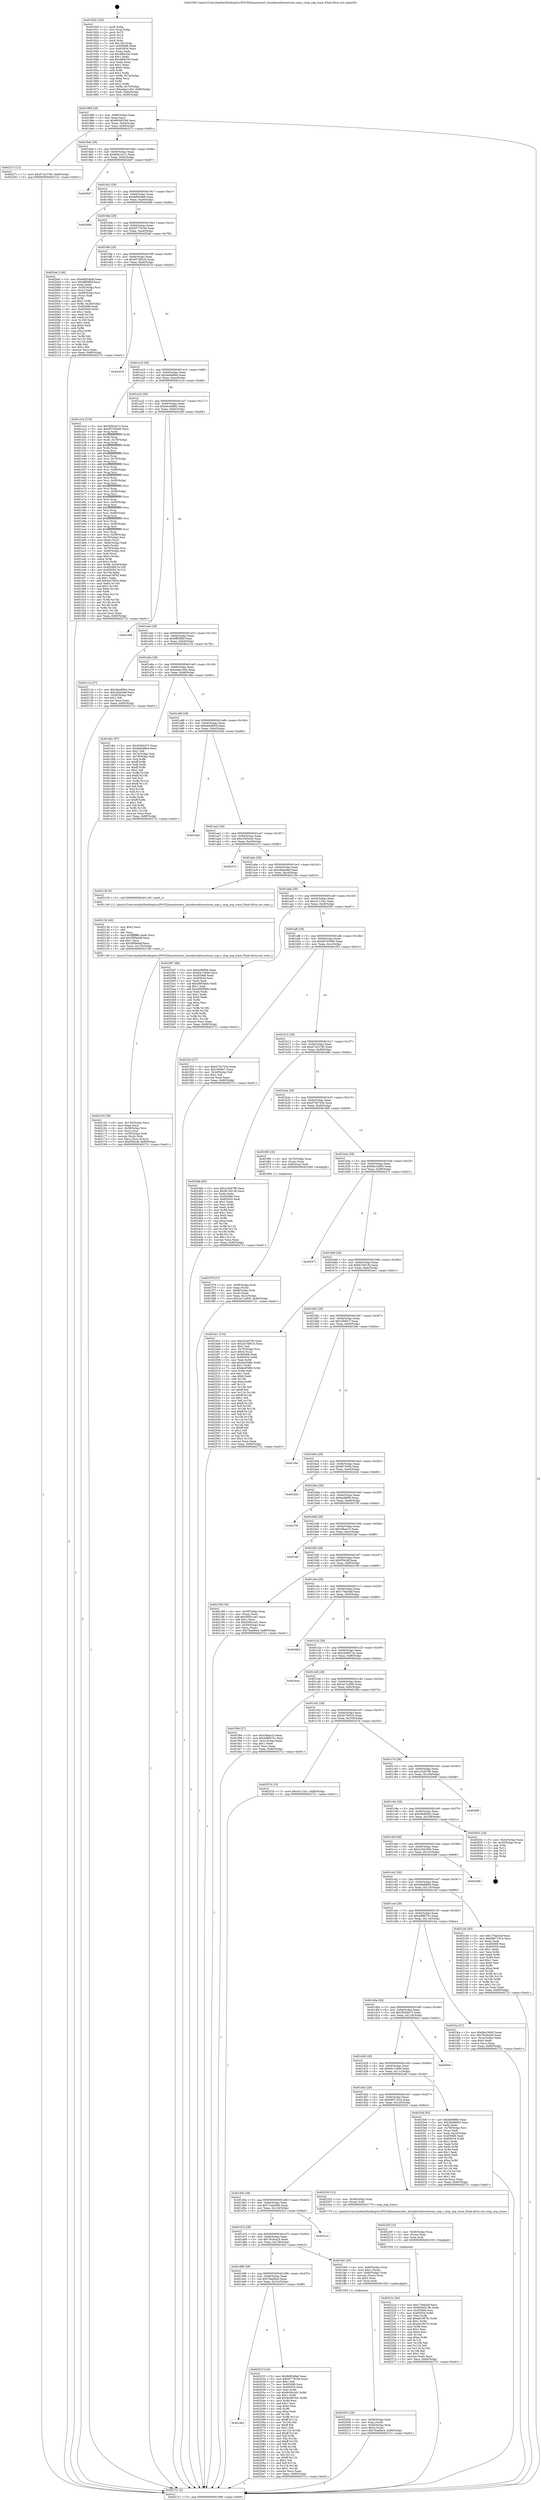 digraph "0x401920" {
  label = "0x401920 (/mnt/c/Users/mathe/Desktop/tcc/POCII/binaries/extr_linuxkerneltracetrace_nop.c_stop_nop_trace_Final-ollvm.out::main(0))"
  labelloc = "t"
  node[shape=record]

  Entry [label="",width=0.3,height=0.3,shape=circle,fillcolor=black,style=filled]
  "0x401989" [label="{
     0x401989 [29]\l
     | [instrs]\l
     &nbsp;&nbsp;0x401989 \<+3\>: mov -0x80(%rbp),%eax\l
     &nbsp;&nbsp;0x40198c \<+2\>: mov %eax,%ecx\l
     &nbsp;&nbsp;0x40198e \<+6\>: sub $0x800d5196,%ecx\l
     &nbsp;&nbsp;0x401994 \<+6\>: mov %eax,-0x94(%rbp)\l
     &nbsp;&nbsp;0x40199a \<+6\>: mov %ecx,-0x98(%rbp)\l
     &nbsp;&nbsp;0x4019a0 \<+6\>: je 000000000040227c \<main+0x95c\>\l
  }"]
  "0x40227c" [label="{
     0x40227c [12]\l
     | [instrs]\l
     &nbsp;&nbsp;0x40227c \<+7\>: movl $0xd72e37d0,-0x80(%rbp)\l
     &nbsp;&nbsp;0x402283 \<+5\>: jmp 0000000000402721 \<main+0xe01\>\l
  }"]
  "0x4019a6" [label="{
     0x4019a6 [28]\l
     | [instrs]\l
     &nbsp;&nbsp;0x4019a6 \<+5\>: jmp 00000000004019ab \<main+0x8b\>\l
     &nbsp;&nbsp;0x4019ab \<+6\>: mov -0x94(%rbp),%eax\l
     &nbsp;&nbsp;0x4019b1 \<+5\>: sub $0x8d41e21c,%eax\l
     &nbsp;&nbsp;0x4019b6 \<+6\>: mov %eax,-0x9c(%rbp)\l
     &nbsp;&nbsp;0x4019bc \<+6\>: je 00000000004026d7 \<main+0xdb7\>\l
  }"]
  Exit [label="",width=0.3,height=0.3,shape=circle,fillcolor=black,style=filled,peripheries=2]
  "0x4026d7" [label="{
     0x4026d7\l
  }", style=dashed]
  "0x4019c2" [label="{
     0x4019c2 [28]\l
     | [instrs]\l
     &nbsp;&nbsp;0x4019c2 \<+5\>: jmp 00000000004019c7 \<main+0xa7\>\l
     &nbsp;&nbsp;0x4019c7 \<+6\>: mov -0x94(%rbp),%eax\l
     &nbsp;&nbsp;0x4019cd \<+5\>: sub $0x8d954fa8,%eax\l
     &nbsp;&nbsp;0x4019d2 \<+6\>: mov %eax,-0xa0(%rbp)\l
     &nbsp;&nbsp;0x4019d8 \<+6\>: je 000000000040268e \<main+0xd6e\>\l
  }"]
  "0x40221e" [label="{
     0x40221e [94]\l
     | [instrs]\l
     &nbsp;&nbsp;0x40221e \<+5\>: mov $0x178ae5af,%ecx\l
     &nbsp;&nbsp;0x402223 \<+5\>: mov $0x800d5196,%edx\l
     &nbsp;&nbsp;0x402228 \<+7\>: mov 0x405068,%esi\l
     &nbsp;&nbsp;0x40222f \<+8\>: mov 0x405054,%r8d\l
     &nbsp;&nbsp;0x402237 \<+3\>: mov %esi,%r9d\l
     &nbsp;&nbsp;0x40223a \<+7\>: add $0xa91067fc,%r9d\l
     &nbsp;&nbsp;0x402241 \<+4\>: sub $0x1,%r9d\l
     &nbsp;&nbsp;0x402245 \<+7\>: sub $0xa91067fc,%r9d\l
     &nbsp;&nbsp;0x40224c \<+4\>: imul %r9d,%esi\l
     &nbsp;&nbsp;0x402250 \<+3\>: and $0x1,%esi\l
     &nbsp;&nbsp;0x402253 \<+3\>: cmp $0x0,%esi\l
     &nbsp;&nbsp;0x402256 \<+4\>: sete %r10b\l
     &nbsp;&nbsp;0x40225a \<+4\>: cmp $0xa,%r8d\l
     &nbsp;&nbsp;0x40225e \<+4\>: setl %r11b\l
     &nbsp;&nbsp;0x402262 \<+3\>: mov %r10b,%bl\l
     &nbsp;&nbsp;0x402265 \<+3\>: and %r11b,%bl\l
     &nbsp;&nbsp;0x402268 \<+3\>: xor %r11b,%r10b\l
     &nbsp;&nbsp;0x40226b \<+3\>: or %r10b,%bl\l
     &nbsp;&nbsp;0x40226e \<+3\>: test $0x1,%bl\l
     &nbsp;&nbsp;0x402271 \<+3\>: cmovne %edx,%ecx\l
     &nbsp;&nbsp;0x402274 \<+3\>: mov %ecx,-0x80(%rbp)\l
     &nbsp;&nbsp;0x402277 \<+5\>: jmp 0000000000402721 \<main+0xe01\>\l
  }"]
  "0x40268e" [label="{
     0x40268e\l
  }", style=dashed]
  "0x4019de" [label="{
     0x4019de [28]\l
     | [instrs]\l
     &nbsp;&nbsp;0x4019de \<+5\>: jmp 00000000004019e3 \<main+0xc3\>\l
     &nbsp;&nbsp;0x4019e3 \<+6\>: mov -0x94(%rbp),%eax\l
     &nbsp;&nbsp;0x4019e9 \<+5\>: sub $0x9277919d,%eax\l
     &nbsp;&nbsp;0x4019ee \<+6\>: mov %eax,-0xa4(%rbp)\l
     &nbsp;&nbsp;0x4019f4 \<+6\>: je 00000000004020af \<main+0x78f\>\l
  }"]
  "0x40220f" [label="{
     0x40220f [15]\l
     | [instrs]\l
     &nbsp;&nbsp;0x40220f \<+4\>: mov -0x58(%rbp),%rax\l
     &nbsp;&nbsp;0x402213 \<+3\>: mov (%rax),%rax\l
     &nbsp;&nbsp;0x402216 \<+3\>: mov %rax,%rdi\l
     &nbsp;&nbsp;0x402219 \<+5\>: call 0000000000401030 \<free@plt\>\l
     | [calls]\l
     &nbsp;&nbsp;0x401030 \{1\} (unknown)\l
  }"]
  "0x4020af" [label="{
     0x4020af [108]\l
     | [instrs]\l
     &nbsp;&nbsp;0x4020af \<+5\>: mov $0x8d954fa8,%eax\l
     &nbsp;&nbsp;0x4020b4 \<+5\>: mov $0x9ff38fbf,%ecx\l
     &nbsp;&nbsp;0x4020b9 \<+2\>: xor %edx,%edx\l
     &nbsp;&nbsp;0x4020bb \<+4\>: mov -0x50(%rbp),%rsi\l
     &nbsp;&nbsp;0x4020bf \<+2\>: mov (%rsi),%edi\l
     &nbsp;&nbsp;0x4020c1 \<+4\>: mov -0x60(%rbp),%rsi\l
     &nbsp;&nbsp;0x4020c5 \<+2\>: cmp (%rsi),%edi\l
     &nbsp;&nbsp;0x4020c7 \<+4\>: setl %r8b\l
     &nbsp;&nbsp;0x4020cb \<+4\>: and $0x1,%r8b\l
     &nbsp;&nbsp;0x4020cf \<+4\>: mov %r8b,-0x26(%rbp)\l
     &nbsp;&nbsp;0x4020d3 \<+7\>: mov 0x405068,%edi\l
     &nbsp;&nbsp;0x4020da \<+8\>: mov 0x405054,%r9d\l
     &nbsp;&nbsp;0x4020e2 \<+3\>: sub $0x1,%edx\l
     &nbsp;&nbsp;0x4020e5 \<+3\>: mov %edi,%r10d\l
     &nbsp;&nbsp;0x4020e8 \<+3\>: add %edx,%r10d\l
     &nbsp;&nbsp;0x4020eb \<+4\>: imul %r10d,%edi\l
     &nbsp;&nbsp;0x4020ef \<+3\>: and $0x1,%edi\l
     &nbsp;&nbsp;0x4020f2 \<+3\>: cmp $0x0,%edi\l
     &nbsp;&nbsp;0x4020f5 \<+4\>: sete %r8b\l
     &nbsp;&nbsp;0x4020f9 \<+4\>: cmp $0xa,%r9d\l
     &nbsp;&nbsp;0x4020fd \<+4\>: setl %r11b\l
     &nbsp;&nbsp;0x402101 \<+3\>: mov %r8b,%bl\l
     &nbsp;&nbsp;0x402104 \<+3\>: and %r11b,%bl\l
     &nbsp;&nbsp;0x402107 \<+3\>: xor %r11b,%r8b\l
     &nbsp;&nbsp;0x40210a \<+3\>: or %r8b,%bl\l
     &nbsp;&nbsp;0x40210d \<+3\>: test $0x1,%bl\l
     &nbsp;&nbsp;0x402110 \<+3\>: cmovne %ecx,%eax\l
     &nbsp;&nbsp;0x402113 \<+3\>: mov %eax,-0x80(%rbp)\l
     &nbsp;&nbsp;0x402116 \<+5\>: jmp 0000000000402721 \<main+0xe01\>\l
  }"]
  "0x4019fa" [label="{
     0x4019fa [28]\l
     | [instrs]\l
     &nbsp;&nbsp;0x4019fa \<+5\>: jmp 00000000004019ff \<main+0xdf\>\l
     &nbsp;&nbsp;0x4019ff \<+6\>: mov -0x94(%rbp),%eax\l
     &nbsp;&nbsp;0x401a05 \<+5\>: sub $0x957d8c2d,%eax\l
     &nbsp;&nbsp;0x401a0a \<+6\>: mov %eax,-0xa8(%rbp)\l
     &nbsp;&nbsp;0x401a10 \<+6\>: je 000000000040247d \<main+0xb5d\>\l
  }"]
  "0x402163" [label="{
     0x402163 [38]\l
     | [instrs]\l
     &nbsp;&nbsp;0x402163 \<+6\>: mov -0x130(%rbp),%ecx\l
     &nbsp;&nbsp;0x402169 \<+3\>: imul %eax,%ecx\l
     &nbsp;&nbsp;0x40216c \<+4\>: mov -0x58(%rbp),%rsi\l
     &nbsp;&nbsp;0x402170 \<+3\>: mov (%rsi),%rsi\l
     &nbsp;&nbsp;0x402173 \<+4\>: mov -0x50(%rbp),%rdi\l
     &nbsp;&nbsp;0x402177 \<+3\>: movslq (%rdi),%rdi\l
     &nbsp;&nbsp;0x40217a \<+3\>: mov %ecx,(%rsi,%rdi,4)\l
     &nbsp;&nbsp;0x40217d \<+7\>: movl $0xf3f42df,-0x80(%rbp)\l
     &nbsp;&nbsp;0x402184 \<+5\>: jmp 0000000000402721 \<main+0xe01\>\l
  }"]
  "0x40247d" [label="{
     0x40247d\l
  }", style=dashed]
  "0x401a16" [label="{
     0x401a16 [28]\l
     | [instrs]\l
     &nbsp;&nbsp;0x401a16 \<+5\>: jmp 0000000000401a1b \<main+0xfb\>\l
     &nbsp;&nbsp;0x401a1b \<+6\>: mov -0x94(%rbp),%eax\l
     &nbsp;&nbsp;0x401a21 \<+5\>: sub $0x9a4e9fa4,%eax\l
     &nbsp;&nbsp;0x401a26 \<+6\>: mov %eax,-0xac(%rbp)\l
     &nbsp;&nbsp;0x401a2c \<+6\>: je 0000000000401e1d \<main+0x4fd\>\l
  }"]
  "0x40213b" [label="{
     0x40213b [40]\l
     | [instrs]\l
     &nbsp;&nbsp;0x40213b \<+5\>: mov $0x2,%ecx\l
     &nbsp;&nbsp;0x402140 \<+1\>: cltd\l
     &nbsp;&nbsp;0x402141 \<+2\>: idiv %ecx\l
     &nbsp;&nbsp;0x402143 \<+6\>: imul $0xfffffffe,%edx,%ecx\l
     &nbsp;&nbsp;0x402149 \<+6\>: add $0x5f89ebdf,%ecx\l
     &nbsp;&nbsp;0x40214f \<+3\>: add $0x1,%ecx\l
     &nbsp;&nbsp;0x402152 \<+6\>: sub $0x5f89ebdf,%ecx\l
     &nbsp;&nbsp;0x402158 \<+6\>: mov %ecx,-0x130(%rbp)\l
     &nbsp;&nbsp;0x40215e \<+5\>: call 0000000000401160 \<next_i\>\l
     | [calls]\l
     &nbsp;&nbsp;0x401160 \{1\} (/mnt/c/Users/mathe/Desktop/tcc/POCII/binaries/extr_linuxkerneltracetrace_nop.c_stop_nop_trace_Final-ollvm.out::next_i)\l
  }"]
  "0x401e1d" [label="{
     0x401e1d [278]\l
     | [instrs]\l
     &nbsp;&nbsp;0x401e1d \<+5\>: mov $0x5f264473,%eax\l
     &nbsp;&nbsp;0x401e22 \<+5\>: mov $0xd07d3560,%ecx\l
     &nbsp;&nbsp;0x401e27 \<+3\>: mov %rsp,%rdx\l
     &nbsp;&nbsp;0x401e2a \<+4\>: add $0xfffffffffffffff0,%rdx\l
     &nbsp;&nbsp;0x401e2e \<+3\>: mov %rdx,%rsp\l
     &nbsp;&nbsp;0x401e31 \<+4\>: mov %rdx,-0x78(%rbp)\l
     &nbsp;&nbsp;0x401e35 \<+3\>: mov %rsp,%rdx\l
     &nbsp;&nbsp;0x401e38 \<+4\>: add $0xfffffffffffffff0,%rdx\l
     &nbsp;&nbsp;0x401e3c \<+3\>: mov %rdx,%rsp\l
     &nbsp;&nbsp;0x401e3f \<+3\>: mov %rsp,%rsi\l
     &nbsp;&nbsp;0x401e42 \<+4\>: add $0xfffffffffffffff0,%rsi\l
     &nbsp;&nbsp;0x401e46 \<+3\>: mov %rsi,%rsp\l
     &nbsp;&nbsp;0x401e49 \<+4\>: mov %rsi,-0x70(%rbp)\l
     &nbsp;&nbsp;0x401e4d \<+3\>: mov %rsp,%rsi\l
     &nbsp;&nbsp;0x401e50 \<+4\>: add $0xfffffffffffffff0,%rsi\l
     &nbsp;&nbsp;0x401e54 \<+3\>: mov %rsi,%rsp\l
     &nbsp;&nbsp;0x401e57 \<+4\>: mov %rsi,-0x68(%rbp)\l
     &nbsp;&nbsp;0x401e5b \<+3\>: mov %rsp,%rsi\l
     &nbsp;&nbsp;0x401e5e \<+4\>: add $0xfffffffffffffff0,%rsi\l
     &nbsp;&nbsp;0x401e62 \<+3\>: mov %rsi,%rsp\l
     &nbsp;&nbsp;0x401e65 \<+4\>: mov %rsi,-0x60(%rbp)\l
     &nbsp;&nbsp;0x401e69 \<+3\>: mov %rsp,%rsi\l
     &nbsp;&nbsp;0x401e6c \<+4\>: add $0xfffffffffffffff0,%rsi\l
     &nbsp;&nbsp;0x401e70 \<+3\>: mov %rsi,%rsp\l
     &nbsp;&nbsp;0x401e73 \<+4\>: mov %rsi,-0x58(%rbp)\l
     &nbsp;&nbsp;0x401e77 \<+3\>: mov %rsp,%rsi\l
     &nbsp;&nbsp;0x401e7a \<+4\>: add $0xfffffffffffffff0,%rsi\l
     &nbsp;&nbsp;0x401e7e \<+3\>: mov %rsi,%rsp\l
     &nbsp;&nbsp;0x401e81 \<+4\>: mov %rsi,-0x50(%rbp)\l
     &nbsp;&nbsp;0x401e85 \<+3\>: mov %rsp,%rsi\l
     &nbsp;&nbsp;0x401e88 \<+4\>: add $0xfffffffffffffff0,%rsi\l
     &nbsp;&nbsp;0x401e8c \<+3\>: mov %rsi,%rsp\l
     &nbsp;&nbsp;0x401e8f \<+4\>: mov %rsi,-0x48(%rbp)\l
     &nbsp;&nbsp;0x401e93 \<+3\>: mov %rsp,%rsi\l
     &nbsp;&nbsp;0x401e96 \<+4\>: add $0xfffffffffffffff0,%rsi\l
     &nbsp;&nbsp;0x401e9a \<+3\>: mov %rsi,%rsp\l
     &nbsp;&nbsp;0x401e9d \<+4\>: mov %rsi,-0x40(%rbp)\l
     &nbsp;&nbsp;0x401ea1 \<+3\>: mov %rsp,%rsi\l
     &nbsp;&nbsp;0x401ea4 \<+4\>: add $0xfffffffffffffff0,%rsi\l
     &nbsp;&nbsp;0x401ea8 \<+3\>: mov %rsi,%rsp\l
     &nbsp;&nbsp;0x401eab \<+4\>: mov %rsi,-0x38(%rbp)\l
     &nbsp;&nbsp;0x401eaf \<+4\>: mov -0x78(%rbp),%rsi\l
     &nbsp;&nbsp;0x401eb3 \<+6\>: movl $0x0,(%rsi)\l
     &nbsp;&nbsp;0x401eb9 \<+6\>: mov -0x84(%rbp),%edi\l
     &nbsp;&nbsp;0x401ebf \<+2\>: mov %edi,(%rdx)\l
     &nbsp;&nbsp;0x401ec1 \<+4\>: mov -0x70(%rbp),%rsi\l
     &nbsp;&nbsp;0x401ec5 \<+7\>: mov -0x90(%rbp),%r8\l
     &nbsp;&nbsp;0x401ecc \<+3\>: mov %r8,(%rsi)\l
     &nbsp;&nbsp;0x401ecf \<+3\>: cmpl $0x2,(%rdx)\l
     &nbsp;&nbsp;0x401ed2 \<+4\>: setne %r9b\l
     &nbsp;&nbsp;0x401ed6 \<+4\>: and $0x1,%r9b\l
     &nbsp;&nbsp;0x401eda \<+4\>: mov %r9b,-0x2d(%rbp)\l
     &nbsp;&nbsp;0x401ede \<+8\>: mov 0x405068,%r10d\l
     &nbsp;&nbsp;0x401ee6 \<+8\>: mov 0x405054,%r11d\l
     &nbsp;&nbsp;0x401eee \<+3\>: mov %r10d,%ebx\l
     &nbsp;&nbsp;0x401ef1 \<+6\>: sub $0xeae76f3d,%ebx\l
     &nbsp;&nbsp;0x401ef7 \<+3\>: sub $0x1,%ebx\l
     &nbsp;&nbsp;0x401efa \<+6\>: add $0xeae76f3d,%ebx\l
     &nbsp;&nbsp;0x401f00 \<+4\>: imul %ebx,%r10d\l
     &nbsp;&nbsp;0x401f04 \<+4\>: and $0x1,%r10d\l
     &nbsp;&nbsp;0x401f08 \<+4\>: cmp $0x0,%r10d\l
     &nbsp;&nbsp;0x401f0c \<+4\>: sete %r9b\l
     &nbsp;&nbsp;0x401f10 \<+4\>: cmp $0xa,%r11d\l
     &nbsp;&nbsp;0x401f14 \<+4\>: setl %r14b\l
     &nbsp;&nbsp;0x401f18 \<+3\>: mov %r9b,%r15b\l
     &nbsp;&nbsp;0x401f1b \<+3\>: and %r14b,%r15b\l
     &nbsp;&nbsp;0x401f1e \<+3\>: xor %r14b,%r9b\l
     &nbsp;&nbsp;0x401f21 \<+3\>: or %r9b,%r15b\l
     &nbsp;&nbsp;0x401f24 \<+4\>: test $0x1,%r15b\l
     &nbsp;&nbsp;0x401f28 \<+3\>: cmovne %ecx,%eax\l
     &nbsp;&nbsp;0x401f2b \<+3\>: mov %eax,-0x80(%rbp)\l
     &nbsp;&nbsp;0x401f2e \<+5\>: jmp 0000000000402721 \<main+0xe01\>\l
  }"]
  "0x401a32" [label="{
     0x401a32 [28]\l
     | [instrs]\l
     &nbsp;&nbsp;0x401a32 \<+5\>: jmp 0000000000401a37 \<main+0x117\>\l
     &nbsp;&nbsp;0x401a37 \<+6\>: mov -0x94(%rbp),%eax\l
     &nbsp;&nbsp;0x401a3d \<+5\>: sub $0x9ec4d682,%eax\l
     &nbsp;&nbsp;0x401a42 \<+6\>: mov %eax,-0xb0(%rbp)\l
     &nbsp;&nbsp;0x401a48 \<+6\>: je 00000000004023d8 \<main+0xab8\>\l
  }"]
  "0x401db2" [label="{
     0x401db2\l
  }", style=dashed]
  "0x4023d8" [label="{
     0x4023d8\l
  }", style=dashed]
  "0x401a4e" [label="{
     0x401a4e [28]\l
     | [instrs]\l
     &nbsp;&nbsp;0x401a4e \<+5\>: jmp 0000000000401a53 \<main+0x133\>\l
     &nbsp;&nbsp;0x401a53 \<+6\>: mov -0x94(%rbp),%eax\l
     &nbsp;&nbsp;0x401a59 \<+5\>: sub $0x9ff38fbf,%eax\l
     &nbsp;&nbsp;0x401a5e \<+6\>: mov %eax,-0xb4(%rbp)\l
     &nbsp;&nbsp;0x401a64 \<+6\>: je 000000000040211b \<main+0x7fb\>\l
  }"]
  "0x40201f" [label="{
     0x40201f [144]\l
     | [instrs]\l
     &nbsp;&nbsp;0x40201f \<+5\>: mov $0x8d954fa8,%eax\l
     &nbsp;&nbsp;0x402024 \<+5\>: mov $0x9277919d,%ecx\l
     &nbsp;&nbsp;0x402029 \<+2\>: mov $0x1,%dl\l
     &nbsp;&nbsp;0x40202b \<+7\>: mov 0x405068,%esi\l
     &nbsp;&nbsp;0x402032 \<+7\>: mov 0x405054,%edi\l
     &nbsp;&nbsp;0x402039 \<+3\>: mov %esi,%r8d\l
     &nbsp;&nbsp;0x40203c \<+7\>: sub $0x9c06c5d1,%r8d\l
     &nbsp;&nbsp;0x402043 \<+4\>: sub $0x1,%r8d\l
     &nbsp;&nbsp;0x402047 \<+7\>: add $0x9c06c5d1,%r8d\l
     &nbsp;&nbsp;0x40204e \<+4\>: imul %r8d,%esi\l
     &nbsp;&nbsp;0x402052 \<+3\>: and $0x1,%esi\l
     &nbsp;&nbsp;0x402055 \<+3\>: cmp $0x0,%esi\l
     &nbsp;&nbsp;0x402058 \<+4\>: sete %r9b\l
     &nbsp;&nbsp;0x40205c \<+3\>: cmp $0xa,%edi\l
     &nbsp;&nbsp;0x40205f \<+4\>: setl %r10b\l
     &nbsp;&nbsp;0x402063 \<+3\>: mov %r9b,%r11b\l
     &nbsp;&nbsp;0x402066 \<+4\>: xor $0xff,%r11b\l
     &nbsp;&nbsp;0x40206a \<+3\>: mov %r10b,%bl\l
     &nbsp;&nbsp;0x40206d \<+3\>: xor $0xff,%bl\l
     &nbsp;&nbsp;0x402070 \<+3\>: xor $0x1,%dl\l
     &nbsp;&nbsp;0x402073 \<+3\>: mov %r11b,%r14b\l
     &nbsp;&nbsp;0x402076 \<+4\>: and $0xff,%r14b\l
     &nbsp;&nbsp;0x40207a \<+3\>: and %dl,%r9b\l
     &nbsp;&nbsp;0x40207d \<+3\>: mov %bl,%r15b\l
     &nbsp;&nbsp;0x402080 \<+4\>: and $0xff,%r15b\l
     &nbsp;&nbsp;0x402084 \<+3\>: and %dl,%r10b\l
     &nbsp;&nbsp;0x402087 \<+3\>: or %r9b,%r14b\l
     &nbsp;&nbsp;0x40208a \<+3\>: or %r10b,%r15b\l
     &nbsp;&nbsp;0x40208d \<+3\>: xor %r15b,%r14b\l
     &nbsp;&nbsp;0x402090 \<+3\>: or %bl,%r11b\l
     &nbsp;&nbsp;0x402093 \<+4\>: xor $0xff,%r11b\l
     &nbsp;&nbsp;0x402097 \<+3\>: or $0x1,%dl\l
     &nbsp;&nbsp;0x40209a \<+3\>: and %dl,%r11b\l
     &nbsp;&nbsp;0x40209d \<+3\>: or %r11b,%r14b\l
     &nbsp;&nbsp;0x4020a0 \<+4\>: test $0x1,%r14b\l
     &nbsp;&nbsp;0x4020a4 \<+3\>: cmovne %ecx,%eax\l
     &nbsp;&nbsp;0x4020a7 \<+3\>: mov %eax,-0x80(%rbp)\l
     &nbsp;&nbsp;0x4020aa \<+5\>: jmp 0000000000402721 \<main+0xe01\>\l
  }"]
  "0x40211b" [label="{
     0x40211b [27]\l
     | [instrs]\l
     &nbsp;&nbsp;0x40211b \<+5\>: mov $0x4bbd8f44,%eax\l
     &nbsp;&nbsp;0x402120 \<+5\>: mov $0xcbbbadef,%ecx\l
     &nbsp;&nbsp;0x402125 \<+3\>: mov -0x26(%rbp),%dl\l
     &nbsp;&nbsp;0x402128 \<+3\>: test $0x1,%dl\l
     &nbsp;&nbsp;0x40212b \<+3\>: cmovne %ecx,%eax\l
     &nbsp;&nbsp;0x40212e \<+3\>: mov %eax,-0x80(%rbp)\l
     &nbsp;&nbsp;0x402131 \<+5\>: jmp 0000000000402721 \<main+0xe01\>\l
  }"]
  "0x401a6a" [label="{
     0x401a6a [28]\l
     | [instrs]\l
     &nbsp;&nbsp;0x401a6a \<+5\>: jmp 0000000000401a6f \<main+0x14f\>\l
     &nbsp;&nbsp;0x401a6f \<+6\>: mov -0x94(%rbp),%eax\l
     &nbsp;&nbsp;0x401a75 \<+5\>: sub $0xadae1d44,%eax\l
     &nbsp;&nbsp;0x401a7a \<+6\>: mov %eax,-0xb8(%rbp)\l
     &nbsp;&nbsp;0x401a80 \<+6\>: je 0000000000401dbc \<main+0x49c\>\l
  }"]
  "0x402002" [label="{
     0x402002 [29]\l
     | [instrs]\l
     &nbsp;&nbsp;0x402002 \<+4\>: mov -0x58(%rbp),%rdi\l
     &nbsp;&nbsp;0x402006 \<+3\>: mov %rax,(%rdi)\l
     &nbsp;&nbsp;0x402009 \<+4\>: mov -0x50(%rbp),%rax\l
     &nbsp;&nbsp;0x40200d \<+6\>: movl $0x0,(%rax)\l
     &nbsp;&nbsp;0x402013 \<+7\>: movl $0x7baefbe4,-0x80(%rbp)\l
     &nbsp;&nbsp;0x40201a \<+5\>: jmp 0000000000402721 \<main+0xe01\>\l
  }"]
  "0x401dbc" [label="{
     0x401dbc [97]\l
     | [instrs]\l
     &nbsp;&nbsp;0x401dbc \<+5\>: mov $0x5f264473,%eax\l
     &nbsp;&nbsp;0x401dc1 \<+5\>: mov $0x9a4e9fa4,%ecx\l
     &nbsp;&nbsp;0x401dc6 \<+2\>: mov $0x1,%dl\l
     &nbsp;&nbsp;0x401dc8 \<+4\>: mov -0x7a(%rbp),%sil\l
     &nbsp;&nbsp;0x401dcc \<+4\>: mov -0x79(%rbp),%dil\l
     &nbsp;&nbsp;0x401dd0 \<+3\>: mov %sil,%r8b\l
     &nbsp;&nbsp;0x401dd3 \<+4\>: xor $0xff,%r8b\l
     &nbsp;&nbsp;0x401dd7 \<+3\>: mov %dil,%r9b\l
     &nbsp;&nbsp;0x401dda \<+4\>: xor $0xff,%r9b\l
     &nbsp;&nbsp;0x401dde \<+3\>: xor $0x1,%dl\l
     &nbsp;&nbsp;0x401de1 \<+3\>: mov %r8b,%r10b\l
     &nbsp;&nbsp;0x401de4 \<+4\>: and $0xff,%r10b\l
     &nbsp;&nbsp;0x401de8 \<+3\>: and %dl,%sil\l
     &nbsp;&nbsp;0x401deb \<+3\>: mov %r9b,%r11b\l
     &nbsp;&nbsp;0x401dee \<+4\>: and $0xff,%r11b\l
     &nbsp;&nbsp;0x401df2 \<+3\>: and %dl,%dil\l
     &nbsp;&nbsp;0x401df5 \<+3\>: or %sil,%r10b\l
     &nbsp;&nbsp;0x401df8 \<+3\>: or %dil,%r11b\l
     &nbsp;&nbsp;0x401dfb \<+3\>: xor %r11b,%r10b\l
     &nbsp;&nbsp;0x401dfe \<+3\>: or %r9b,%r8b\l
     &nbsp;&nbsp;0x401e01 \<+4\>: xor $0xff,%r8b\l
     &nbsp;&nbsp;0x401e05 \<+3\>: or $0x1,%dl\l
     &nbsp;&nbsp;0x401e08 \<+3\>: and %dl,%r8b\l
     &nbsp;&nbsp;0x401e0b \<+3\>: or %r8b,%r10b\l
     &nbsp;&nbsp;0x401e0e \<+4\>: test $0x1,%r10b\l
     &nbsp;&nbsp;0x401e12 \<+3\>: cmovne %ecx,%eax\l
     &nbsp;&nbsp;0x401e15 \<+3\>: mov %eax,-0x80(%rbp)\l
     &nbsp;&nbsp;0x401e18 \<+5\>: jmp 0000000000402721 \<main+0xe01\>\l
  }"]
  "0x401a86" [label="{
     0x401a86 [28]\l
     | [instrs]\l
     &nbsp;&nbsp;0x401a86 \<+5\>: jmp 0000000000401a8b \<main+0x16b\>\l
     &nbsp;&nbsp;0x401a8b \<+6\>: mov -0x94(%rbp),%eax\l
     &nbsp;&nbsp;0x401a91 \<+5\>: sub $0xbb6a862f,%eax\l
     &nbsp;&nbsp;0x401a96 \<+6\>: mov %eax,-0xbc(%rbp)\l
     &nbsp;&nbsp;0x401a9c \<+6\>: je 00000000004023bd \<main+0xa9d\>\l
  }"]
  "0x402721" [label="{
     0x402721 [5]\l
     | [instrs]\l
     &nbsp;&nbsp;0x402721 \<+5\>: jmp 0000000000401989 \<main+0x69\>\l
  }"]
  "0x401920" [label="{
     0x401920 [105]\l
     | [instrs]\l
     &nbsp;&nbsp;0x401920 \<+1\>: push %rbp\l
     &nbsp;&nbsp;0x401921 \<+3\>: mov %rsp,%rbp\l
     &nbsp;&nbsp;0x401924 \<+2\>: push %r15\l
     &nbsp;&nbsp;0x401926 \<+2\>: push %r14\l
     &nbsp;&nbsp;0x401928 \<+2\>: push %r12\l
     &nbsp;&nbsp;0x40192a \<+1\>: push %rbx\l
     &nbsp;&nbsp;0x40192b \<+7\>: sub $0x140,%rsp\l
     &nbsp;&nbsp;0x401932 \<+7\>: mov 0x405068,%eax\l
     &nbsp;&nbsp;0x401939 \<+7\>: mov 0x405054,%ecx\l
     &nbsp;&nbsp;0x401940 \<+2\>: mov %eax,%edx\l
     &nbsp;&nbsp;0x401942 \<+6\>: sub $0x4fb633d,%edx\l
     &nbsp;&nbsp;0x401948 \<+3\>: sub $0x1,%edx\l
     &nbsp;&nbsp;0x40194b \<+6\>: add $0x4fb633d,%edx\l
     &nbsp;&nbsp;0x401951 \<+3\>: imul %edx,%eax\l
     &nbsp;&nbsp;0x401954 \<+3\>: and $0x1,%eax\l
     &nbsp;&nbsp;0x401957 \<+3\>: cmp $0x0,%eax\l
     &nbsp;&nbsp;0x40195a \<+4\>: sete %r8b\l
     &nbsp;&nbsp;0x40195e \<+4\>: and $0x1,%r8b\l
     &nbsp;&nbsp;0x401962 \<+4\>: mov %r8b,-0x7a(%rbp)\l
     &nbsp;&nbsp;0x401966 \<+3\>: cmp $0xa,%ecx\l
     &nbsp;&nbsp;0x401969 \<+4\>: setl %r8b\l
     &nbsp;&nbsp;0x40196d \<+4\>: and $0x1,%r8b\l
     &nbsp;&nbsp;0x401971 \<+4\>: mov %r8b,-0x79(%rbp)\l
     &nbsp;&nbsp;0x401975 \<+7\>: movl $0xadae1d44,-0x80(%rbp)\l
     &nbsp;&nbsp;0x40197c \<+6\>: mov %edi,-0x84(%rbp)\l
     &nbsp;&nbsp;0x401982 \<+7\>: mov %rsi,-0x90(%rbp)\l
  }"]
  "0x401d96" [label="{
     0x401d96 [28]\l
     | [instrs]\l
     &nbsp;&nbsp;0x401d96 \<+5\>: jmp 0000000000401d9b \<main+0x47b\>\l
     &nbsp;&nbsp;0x401d9b \<+6\>: mov -0x94(%rbp),%eax\l
     &nbsp;&nbsp;0x401da1 \<+5\>: sub $0x7baefbe4,%eax\l
     &nbsp;&nbsp;0x401da6 \<+6\>: mov %eax,-0x12c(%rbp)\l
     &nbsp;&nbsp;0x401dac \<+6\>: je 000000000040201f \<main+0x6ff\>\l
  }"]
  "0x401fe5" [label="{
     0x401fe5 [29]\l
     | [instrs]\l
     &nbsp;&nbsp;0x401fe5 \<+4\>: mov -0x60(%rbp),%rax\l
     &nbsp;&nbsp;0x401fe9 \<+6\>: movl $0x1,(%rax)\l
     &nbsp;&nbsp;0x401fef \<+4\>: mov -0x60(%rbp),%rax\l
     &nbsp;&nbsp;0x401ff3 \<+3\>: movslq (%rax),%rax\l
     &nbsp;&nbsp;0x401ff6 \<+4\>: shl $0x2,%rax\l
     &nbsp;&nbsp;0x401ffa \<+3\>: mov %rax,%rdi\l
     &nbsp;&nbsp;0x401ffd \<+5\>: call 0000000000401050 \<malloc@plt\>\l
     | [calls]\l
     &nbsp;&nbsp;0x401050 \{1\} (unknown)\l
  }"]
  "0x4023bd" [label="{
     0x4023bd\l
  }", style=dashed]
  "0x401aa2" [label="{
     0x401aa2 [28]\l
     | [instrs]\l
     &nbsp;&nbsp;0x401aa2 \<+5\>: jmp 0000000000401aa7 \<main+0x187\>\l
     &nbsp;&nbsp;0x401aa7 \<+6\>: mov -0x94(%rbp),%eax\l
     &nbsp;&nbsp;0x401aad \<+5\>: sub $0xc55f2ec6,%eax\l
     &nbsp;&nbsp;0x401ab2 \<+6\>: mov %eax,-0xc0(%rbp)\l
     &nbsp;&nbsp;0x401ab8 \<+6\>: je 0000000000402315 \<main+0x9f5\>\l
  }"]
  "0x401d7a" [label="{
     0x401d7a [28]\l
     | [instrs]\l
     &nbsp;&nbsp;0x401d7a \<+5\>: jmp 0000000000401d7f \<main+0x45f\>\l
     &nbsp;&nbsp;0x401d7f \<+6\>: mov -0x94(%rbp),%eax\l
     &nbsp;&nbsp;0x401d85 \<+5\>: sub $0x76c9ca2b,%eax\l
     &nbsp;&nbsp;0x401d8a \<+6\>: mov %eax,-0x128(%rbp)\l
     &nbsp;&nbsp;0x401d90 \<+6\>: je 0000000000401fe5 \<main+0x6c5\>\l
  }"]
  "0x402315" [label="{
     0x402315\l
  }", style=dashed]
  "0x401abe" [label="{
     0x401abe [28]\l
     | [instrs]\l
     &nbsp;&nbsp;0x401abe \<+5\>: jmp 0000000000401ac3 \<main+0x1a3\>\l
     &nbsp;&nbsp;0x401ac3 \<+6\>: mov -0x94(%rbp),%eax\l
     &nbsp;&nbsp;0x401ac9 \<+5\>: sub $0xcbbbadef,%eax\l
     &nbsp;&nbsp;0x401ace \<+6\>: mov %eax,-0xc4(%rbp)\l
     &nbsp;&nbsp;0x401ad4 \<+6\>: je 0000000000402136 \<main+0x816\>\l
  }"]
  "0x4022c2" [label="{
     0x4022c2\l
  }", style=dashed]
  "0x402136" [label="{
     0x402136 [5]\l
     | [instrs]\l
     &nbsp;&nbsp;0x402136 \<+5\>: call 0000000000401160 \<next_i\>\l
     | [calls]\l
     &nbsp;&nbsp;0x401160 \{1\} (/mnt/c/Users/mathe/Desktop/tcc/POCII/binaries/extr_linuxkerneltracetrace_nop.c_stop_nop_trace_Final-ollvm.out::next_i)\l
  }"]
  "0x401ada" [label="{
     0x401ada [28]\l
     | [instrs]\l
     &nbsp;&nbsp;0x401ada \<+5\>: jmp 0000000000401adf \<main+0x1bf\>\l
     &nbsp;&nbsp;0x401adf \<+6\>: mov -0x94(%rbp),%eax\l
     &nbsp;&nbsp;0x401ae5 \<+5\>: sub $0xcf111fa1,%eax\l
     &nbsp;&nbsp;0x401aea \<+6\>: mov %eax,-0xc8(%rbp)\l
     &nbsp;&nbsp;0x401af0 \<+6\>: je 0000000000402587 \<main+0xc67\>\l
  }"]
  "0x401d5e" [label="{
     0x401d5e [28]\l
     | [instrs]\l
     &nbsp;&nbsp;0x401d5e \<+5\>: jmp 0000000000401d63 \<main+0x443\>\l
     &nbsp;&nbsp;0x401d63 \<+6\>: mov -0x94(%rbp),%eax\l
     &nbsp;&nbsp;0x401d69 \<+5\>: sub $0x71eba58b,%eax\l
     &nbsp;&nbsp;0x401d6e \<+6\>: mov %eax,-0x124(%rbp)\l
     &nbsp;&nbsp;0x401d74 \<+6\>: je 00000000004022c2 \<main+0x9a2\>\l
  }"]
  "0x402587" [label="{
     0x402587 [88]\l
     | [instrs]\l
     &nbsp;&nbsp;0x402587 \<+5\>: mov $0xbe9df0b,%eax\l
     &nbsp;&nbsp;0x40258c \<+5\>: mov $0x64c7c6dd,%ecx\l
     &nbsp;&nbsp;0x402591 \<+7\>: mov 0x405068,%edx\l
     &nbsp;&nbsp;0x402598 \<+7\>: mov 0x405054,%esi\l
     &nbsp;&nbsp;0x40259f \<+2\>: mov %edx,%edi\l
     &nbsp;&nbsp;0x4025a1 \<+6\>: sub $0xe8856b6c,%edi\l
     &nbsp;&nbsp;0x4025a7 \<+3\>: sub $0x1,%edi\l
     &nbsp;&nbsp;0x4025aa \<+6\>: add $0xe8856b6c,%edi\l
     &nbsp;&nbsp;0x4025b0 \<+3\>: imul %edi,%edx\l
     &nbsp;&nbsp;0x4025b3 \<+3\>: and $0x1,%edx\l
     &nbsp;&nbsp;0x4025b6 \<+3\>: cmp $0x0,%edx\l
     &nbsp;&nbsp;0x4025b9 \<+4\>: sete %r8b\l
     &nbsp;&nbsp;0x4025bd \<+3\>: cmp $0xa,%esi\l
     &nbsp;&nbsp;0x4025c0 \<+4\>: setl %r9b\l
     &nbsp;&nbsp;0x4025c4 \<+3\>: mov %r8b,%r10b\l
     &nbsp;&nbsp;0x4025c7 \<+3\>: and %r9b,%r10b\l
     &nbsp;&nbsp;0x4025ca \<+3\>: xor %r9b,%r8b\l
     &nbsp;&nbsp;0x4025cd \<+3\>: or %r8b,%r10b\l
     &nbsp;&nbsp;0x4025d0 \<+4\>: test $0x1,%r10b\l
     &nbsp;&nbsp;0x4025d4 \<+3\>: cmovne %ecx,%eax\l
     &nbsp;&nbsp;0x4025d7 \<+3\>: mov %eax,-0x80(%rbp)\l
     &nbsp;&nbsp;0x4025da \<+5\>: jmp 0000000000402721 \<main+0xe01\>\l
  }"]
  "0x401af6" [label="{
     0x401af6 [28]\l
     | [instrs]\l
     &nbsp;&nbsp;0x401af6 \<+5\>: jmp 0000000000401afb \<main+0x1db\>\l
     &nbsp;&nbsp;0x401afb \<+6\>: mov -0x94(%rbp),%eax\l
     &nbsp;&nbsp;0x401b01 \<+5\>: sub $0xd07d3560,%eax\l
     &nbsp;&nbsp;0x401b06 \<+6\>: mov %eax,-0xcc(%rbp)\l
     &nbsp;&nbsp;0x401b0c \<+6\>: je 0000000000401f33 \<main+0x613\>\l
  }"]
  "0x402203" [label="{
     0x402203 [12]\l
     | [instrs]\l
     &nbsp;&nbsp;0x402203 \<+4\>: mov -0x58(%rbp),%rax\l
     &nbsp;&nbsp;0x402207 \<+3\>: mov (%rax),%rdi\l
     &nbsp;&nbsp;0x40220a \<+5\>: call 0000000000401770 \<stop_nop_trace\>\l
     | [calls]\l
     &nbsp;&nbsp;0x401770 \{1\} (/mnt/c/Users/mathe/Desktop/tcc/POCII/binaries/extr_linuxkerneltracetrace_nop.c_stop_nop_trace_Final-ollvm.out::stop_nop_trace)\l
  }"]
  "0x401f33" [label="{
     0x401f33 [27]\l
     | [instrs]\l
     &nbsp;&nbsp;0x401f33 \<+5\>: mov $0xd73b753e,%eax\l
     &nbsp;&nbsp;0x401f38 \<+5\>: mov $0x1f049c7,%ecx\l
     &nbsp;&nbsp;0x401f3d \<+3\>: mov -0x2d(%rbp),%dl\l
     &nbsp;&nbsp;0x401f40 \<+3\>: test $0x1,%dl\l
     &nbsp;&nbsp;0x401f43 \<+3\>: cmovne %ecx,%eax\l
     &nbsp;&nbsp;0x401f46 \<+3\>: mov %eax,-0x80(%rbp)\l
     &nbsp;&nbsp;0x401f49 \<+5\>: jmp 0000000000402721 \<main+0xe01\>\l
  }"]
  "0x401b12" [label="{
     0x401b12 [28]\l
     | [instrs]\l
     &nbsp;&nbsp;0x401b12 \<+5\>: jmp 0000000000401b17 \<main+0x1f7\>\l
     &nbsp;&nbsp;0x401b17 \<+6\>: mov -0x94(%rbp),%eax\l
     &nbsp;&nbsp;0x401b1d \<+5\>: sub $0xd72e37d0,%eax\l
     &nbsp;&nbsp;0x401b22 \<+6\>: mov %eax,-0xd0(%rbp)\l
     &nbsp;&nbsp;0x401b28 \<+6\>: je 000000000040248e \<main+0xb6e\>\l
  }"]
  "0x401d42" [label="{
     0x401d42 [28]\l
     | [instrs]\l
     &nbsp;&nbsp;0x401d42 \<+5\>: jmp 0000000000401d47 \<main+0x427\>\l
     &nbsp;&nbsp;0x401d47 \<+6\>: mov -0x94(%rbp),%eax\l
     &nbsp;&nbsp;0x401d4d \<+5\>: sub $0x6897181d,%eax\l
     &nbsp;&nbsp;0x401d52 \<+6\>: mov %eax,-0x120(%rbp)\l
     &nbsp;&nbsp;0x401d58 \<+6\>: je 0000000000402203 \<main+0x8e3\>\l
  }"]
  "0x40248e" [label="{
     0x40248e [83]\l
     | [instrs]\l
     &nbsp;&nbsp;0x40248e \<+5\>: mov $0x2c5d47f6,%eax\l
     &nbsp;&nbsp;0x402493 \<+5\>: mov $0xfe7e9136,%ecx\l
     &nbsp;&nbsp;0x402498 \<+2\>: xor %edx,%edx\l
     &nbsp;&nbsp;0x40249a \<+7\>: mov 0x405068,%esi\l
     &nbsp;&nbsp;0x4024a1 \<+7\>: mov 0x405054,%edi\l
     &nbsp;&nbsp;0x4024a8 \<+3\>: sub $0x1,%edx\l
     &nbsp;&nbsp;0x4024ab \<+3\>: mov %esi,%r8d\l
     &nbsp;&nbsp;0x4024ae \<+3\>: add %edx,%r8d\l
     &nbsp;&nbsp;0x4024b1 \<+4\>: imul %r8d,%esi\l
     &nbsp;&nbsp;0x4024b5 \<+3\>: and $0x1,%esi\l
     &nbsp;&nbsp;0x4024b8 \<+3\>: cmp $0x0,%esi\l
     &nbsp;&nbsp;0x4024bb \<+4\>: sete %r9b\l
     &nbsp;&nbsp;0x4024bf \<+3\>: cmp $0xa,%edi\l
     &nbsp;&nbsp;0x4024c2 \<+4\>: setl %r10b\l
     &nbsp;&nbsp;0x4024c6 \<+3\>: mov %r9b,%r11b\l
     &nbsp;&nbsp;0x4024c9 \<+3\>: and %r10b,%r11b\l
     &nbsp;&nbsp;0x4024cc \<+3\>: xor %r10b,%r9b\l
     &nbsp;&nbsp;0x4024cf \<+3\>: or %r9b,%r11b\l
     &nbsp;&nbsp;0x4024d2 \<+4\>: test $0x1,%r11b\l
     &nbsp;&nbsp;0x4024d6 \<+3\>: cmovne %ecx,%eax\l
     &nbsp;&nbsp;0x4024d9 \<+3\>: mov %eax,-0x80(%rbp)\l
     &nbsp;&nbsp;0x4024dc \<+5\>: jmp 0000000000402721 \<main+0xe01\>\l
  }"]
  "0x401b2e" [label="{
     0x401b2e [28]\l
     | [instrs]\l
     &nbsp;&nbsp;0x401b2e \<+5\>: jmp 0000000000401b33 \<main+0x213\>\l
     &nbsp;&nbsp;0x401b33 \<+6\>: mov -0x94(%rbp),%eax\l
     &nbsp;&nbsp;0x401b39 \<+5\>: sub $0xd73b753e,%eax\l
     &nbsp;&nbsp;0x401b3e \<+6\>: mov %eax,-0xd4(%rbp)\l
     &nbsp;&nbsp;0x401b44 \<+6\>: je 0000000000401f69 \<main+0x649\>\l
  }"]
  "0x4025df" [label="{
     0x4025df [93]\l
     | [instrs]\l
     &nbsp;&nbsp;0x4025df \<+5\>: mov $0xbe9df0b,%eax\l
     &nbsp;&nbsp;0x4025e4 \<+5\>: mov $0x3fad00b2,%ecx\l
     &nbsp;&nbsp;0x4025e9 \<+2\>: xor %edx,%edx\l
     &nbsp;&nbsp;0x4025eb \<+4\>: mov -0x78(%rbp),%rsi\l
     &nbsp;&nbsp;0x4025ef \<+2\>: mov (%rsi),%edi\l
     &nbsp;&nbsp;0x4025f1 \<+3\>: mov %edi,-0x24(%rbp)\l
     &nbsp;&nbsp;0x4025f4 \<+7\>: mov 0x405068,%edi\l
     &nbsp;&nbsp;0x4025fb \<+8\>: mov 0x405054,%r8d\l
     &nbsp;&nbsp;0x402603 \<+3\>: sub $0x1,%edx\l
     &nbsp;&nbsp;0x402606 \<+3\>: mov %edi,%r9d\l
     &nbsp;&nbsp;0x402609 \<+3\>: add %edx,%r9d\l
     &nbsp;&nbsp;0x40260c \<+4\>: imul %r9d,%edi\l
     &nbsp;&nbsp;0x402610 \<+3\>: and $0x1,%edi\l
     &nbsp;&nbsp;0x402613 \<+3\>: cmp $0x0,%edi\l
     &nbsp;&nbsp;0x402616 \<+4\>: sete %r10b\l
     &nbsp;&nbsp;0x40261a \<+4\>: cmp $0xa,%r8d\l
     &nbsp;&nbsp;0x40261e \<+4\>: setl %r11b\l
     &nbsp;&nbsp;0x402622 \<+3\>: mov %r10b,%bl\l
     &nbsp;&nbsp;0x402625 \<+3\>: and %r11b,%bl\l
     &nbsp;&nbsp;0x402628 \<+3\>: xor %r11b,%r10b\l
     &nbsp;&nbsp;0x40262b \<+3\>: or %r10b,%bl\l
     &nbsp;&nbsp;0x40262e \<+3\>: test $0x1,%bl\l
     &nbsp;&nbsp;0x402631 \<+3\>: cmovne %ecx,%eax\l
     &nbsp;&nbsp;0x402634 \<+3\>: mov %eax,-0x80(%rbp)\l
     &nbsp;&nbsp;0x402637 \<+5\>: jmp 0000000000402721 \<main+0xe01\>\l
  }"]
  "0x401f69" [label="{
     0x401f69 [16]\l
     | [instrs]\l
     &nbsp;&nbsp;0x401f69 \<+4\>: mov -0x70(%rbp),%rax\l
     &nbsp;&nbsp;0x401f6d \<+3\>: mov (%rax),%rax\l
     &nbsp;&nbsp;0x401f70 \<+4\>: mov 0x8(%rax),%rdi\l
     &nbsp;&nbsp;0x401f74 \<+5\>: call 0000000000401060 \<atoi@plt\>\l
     | [calls]\l
     &nbsp;&nbsp;0x401060 \{1\} (unknown)\l
  }"]
  "0x401b4a" [label="{
     0x401b4a [28]\l
     | [instrs]\l
     &nbsp;&nbsp;0x401b4a \<+5\>: jmp 0000000000401b4f \<main+0x22f\>\l
     &nbsp;&nbsp;0x401b4f \<+6\>: mov -0x94(%rbp),%eax\l
     &nbsp;&nbsp;0x401b55 \<+5\>: sub $0xfbe1bb93,%eax\l
     &nbsp;&nbsp;0x401b5a \<+6\>: mov %eax,-0xd8(%rbp)\l
     &nbsp;&nbsp;0x401b60 \<+6\>: je 0000000000402471 \<main+0xb51\>\l
  }"]
  "0x401f79" [label="{
     0x401f79 [27]\l
     | [instrs]\l
     &nbsp;&nbsp;0x401f79 \<+4\>: mov -0x68(%rbp),%rdi\l
     &nbsp;&nbsp;0x401f7d \<+2\>: mov %eax,(%rdi)\l
     &nbsp;&nbsp;0x401f7f \<+4\>: mov -0x68(%rbp),%rdi\l
     &nbsp;&nbsp;0x401f83 \<+2\>: mov (%rdi),%eax\l
     &nbsp;&nbsp;0x401f85 \<+3\>: mov %eax,-0x2c(%rbp)\l
     &nbsp;&nbsp;0x401f88 \<+7\>: movl $0x2a71e900,-0x80(%rbp)\l
     &nbsp;&nbsp;0x401f8f \<+5\>: jmp 0000000000402721 \<main+0xe01\>\l
  }"]
  "0x401d26" [label="{
     0x401d26 [28]\l
     | [instrs]\l
     &nbsp;&nbsp;0x401d26 \<+5\>: jmp 0000000000401d2b \<main+0x40b\>\l
     &nbsp;&nbsp;0x401d2b \<+6\>: mov -0x94(%rbp),%eax\l
     &nbsp;&nbsp;0x401d31 \<+5\>: sub $0x64c7c6dd,%eax\l
     &nbsp;&nbsp;0x401d36 \<+6\>: mov %eax,-0x11c(%rbp)\l
     &nbsp;&nbsp;0x401d3c \<+6\>: je 00000000004025df \<main+0xcbf\>\l
  }"]
  "0x402471" [label="{
     0x402471\l
  }", style=dashed]
  "0x401b66" [label="{
     0x401b66 [28]\l
     | [instrs]\l
     &nbsp;&nbsp;0x401b66 \<+5\>: jmp 0000000000401b6b \<main+0x24b\>\l
     &nbsp;&nbsp;0x401b6b \<+6\>: mov -0x94(%rbp),%eax\l
     &nbsp;&nbsp;0x401b71 \<+5\>: sub $0xfe7e9136,%eax\l
     &nbsp;&nbsp;0x401b76 \<+6\>: mov %eax,-0xdc(%rbp)\l
     &nbsp;&nbsp;0x401b7c \<+6\>: je 00000000004024e1 \<main+0xbc1\>\l
  }"]
  "0x40264c" [label="{
     0x40264c\l
  }", style=dashed]
  "0x4024e1" [label="{
     0x4024e1 [154]\l
     | [instrs]\l
     &nbsp;&nbsp;0x4024e1 \<+5\>: mov $0x2c5d47f6,%eax\l
     &nbsp;&nbsp;0x4024e6 \<+5\>: mov $0x2b756010,%ecx\l
     &nbsp;&nbsp;0x4024eb \<+2\>: mov $0x1,%dl\l
     &nbsp;&nbsp;0x4024ed \<+4\>: mov -0x78(%rbp),%rsi\l
     &nbsp;&nbsp;0x4024f1 \<+6\>: movl $0x0,(%rsi)\l
     &nbsp;&nbsp;0x4024f7 \<+7\>: mov 0x405068,%edi\l
     &nbsp;&nbsp;0x4024fe \<+8\>: mov 0x405054,%r8d\l
     &nbsp;&nbsp;0x402506 \<+3\>: mov %edi,%r9d\l
     &nbsp;&nbsp;0x402509 \<+7\>: add $0x6a5f38fc,%r9d\l
     &nbsp;&nbsp;0x402510 \<+4\>: sub $0x1,%r9d\l
     &nbsp;&nbsp;0x402514 \<+7\>: sub $0x6a5f38fc,%r9d\l
     &nbsp;&nbsp;0x40251b \<+4\>: imul %r9d,%edi\l
     &nbsp;&nbsp;0x40251f \<+3\>: and $0x1,%edi\l
     &nbsp;&nbsp;0x402522 \<+3\>: cmp $0x0,%edi\l
     &nbsp;&nbsp;0x402525 \<+4\>: sete %r10b\l
     &nbsp;&nbsp;0x402529 \<+4\>: cmp $0xa,%r8d\l
     &nbsp;&nbsp;0x40252d \<+4\>: setl %r11b\l
     &nbsp;&nbsp;0x402531 \<+3\>: mov %r10b,%bl\l
     &nbsp;&nbsp;0x402534 \<+3\>: xor $0xff,%bl\l
     &nbsp;&nbsp;0x402537 \<+3\>: mov %r11b,%r14b\l
     &nbsp;&nbsp;0x40253a \<+4\>: xor $0xff,%r14b\l
     &nbsp;&nbsp;0x40253e \<+3\>: xor $0x1,%dl\l
     &nbsp;&nbsp;0x402541 \<+3\>: mov %bl,%r15b\l
     &nbsp;&nbsp;0x402544 \<+4\>: and $0xff,%r15b\l
     &nbsp;&nbsp;0x402548 \<+3\>: and %dl,%r10b\l
     &nbsp;&nbsp;0x40254b \<+3\>: mov %r14b,%r12b\l
     &nbsp;&nbsp;0x40254e \<+4\>: and $0xff,%r12b\l
     &nbsp;&nbsp;0x402552 \<+3\>: and %dl,%r11b\l
     &nbsp;&nbsp;0x402555 \<+3\>: or %r10b,%r15b\l
     &nbsp;&nbsp;0x402558 \<+3\>: or %r11b,%r12b\l
     &nbsp;&nbsp;0x40255b \<+3\>: xor %r12b,%r15b\l
     &nbsp;&nbsp;0x40255e \<+3\>: or %r14b,%bl\l
     &nbsp;&nbsp;0x402561 \<+3\>: xor $0xff,%bl\l
     &nbsp;&nbsp;0x402564 \<+3\>: or $0x1,%dl\l
     &nbsp;&nbsp;0x402567 \<+2\>: and %dl,%bl\l
     &nbsp;&nbsp;0x402569 \<+3\>: or %bl,%r15b\l
     &nbsp;&nbsp;0x40256c \<+4\>: test $0x1,%r15b\l
     &nbsp;&nbsp;0x402570 \<+3\>: cmovne %ecx,%eax\l
     &nbsp;&nbsp;0x402573 \<+3\>: mov %eax,-0x80(%rbp)\l
     &nbsp;&nbsp;0x402576 \<+5\>: jmp 0000000000402721 \<main+0xe01\>\l
  }"]
  "0x401b82" [label="{
     0x401b82 [28]\l
     | [instrs]\l
     &nbsp;&nbsp;0x401b82 \<+5\>: jmp 0000000000401b87 \<main+0x267\>\l
     &nbsp;&nbsp;0x401b87 \<+6\>: mov -0x94(%rbp),%eax\l
     &nbsp;&nbsp;0x401b8d \<+5\>: sub $0x1f049c7,%eax\l
     &nbsp;&nbsp;0x401b92 \<+6\>: mov %eax,-0xe0(%rbp)\l
     &nbsp;&nbsp;0x401b98 \<+6\>: je 0000000000401f4e \<main+0x62e\>\l
  }"]
  "0x401d0a" [label="{
     0x401d0a [28]\l
     | [instrs]\l
     &nbsp;&nbsp;0x401d0a \<+5\>: jmp 0000000000401d0f \<main+0x3ef\>\l
     &nbsp;&nbsp;0x401d0f \<+6\>: mov -0x94(%rbp),%eax\l
     &nbsp;&nbsp;0x401d15 \<+5\>: sub $0x5f264473,%eax\l
     &nbsp;&nbsp;0x401d1a \<+6\>: mov %eax,-0x118(%rbp)\l
     &nbsp;&nbsp;0x401d20 \<+6\>: je 000000000040264c \<main+0xd2c\>\l
  }"]
  "0x401f4e" [label="{
     0x401f4e\l
  }", style=dashed]
  "0x401b9e" [label="{
     0x401b9e [28]\l
     | [instrs]\l
     &nbsp;&nbsp;0x401b9e \<+5\>: jmp 0000000000401ba3 \<main+0x283\>\l
     &nbsp;&nbsp;0x401ba3 \<+6\>: mov -0x94(%rbp),%eax\l
     &nbsp;&nbsp;0x401ba9 \<+5\>: sub $0x9973d5d,%eax\l
     &nbsp;&nbsp;0x401bae \<+6\>: mov %eax,-0xe4(%rbp)\l
     &nbsp;&nbsp;0x401bb4 \<+6\>: je 000000000040242b \<main+0xb0b\>\l
  }"]
  "0x401fca" [label="{
     0x401fca [27]\l
     | [instrs]\l
     &nbsp;&nbsp;0x401fca \<+5\>: mov $0xfbe1bb93,%eax\l
     &nbsp;&nbsp;0x401fcf \<+5\>: mov $0x76c9ca2b,%ecx\l
     &nbsp;&nbsp;0x401fd4 \<+3\>: mov -0x2c(%rbp),%edx\l
     &nbsp;&nbsp;0x401fd7 \<+3\>: cmp $0x0,%edx\l
     &nbsp;&nbsp;0x401fda \<+3\>: cmove %ecx,%eax\l
     &nbsp;&nbsp;0x401fdd \<+3\>: mov %eax,-0x80(%rbp)\l
     &nbsp;&nbsp;0x401fe0 \<+5\>: jmp 0000000000402721 \<main+0xe01\>\l
  }"]
  "0x40242b" [label="{
     0x40242b\l
  }", style=dashed]
  "0x401bba" [label="{
     0x401bba [28]\l
     | [instrs]\l
     &nbsp;&nbsp;0x401bba \<+5\>: jmp 0000000000401bbf \<main+0x29f\>\l
     &nbsp;&nbsp;0x401bbf \<+6\>: mov -0x94(%rbp),%eax\l
     &nbsp;&nbsp;0x401bc5 \<+5\>: sub $0xbe9df0b,%eax\l
     &nbsp;&nbsp;0x401bca \<+6\>: mov %eax,-0xe8(%rbp)\l
     &nbsp;&nbsp;0x401bd0 \<+6\>: je 000000000040270f \<main+0xdef\>\l
  }"]
  "0x401cee" [label="{
     0x401cee [28]\l
     | [instrs]\l
     &nbsp;&nbsp;0x401cee \<+5\>: jmp 0000000000401cf3 \<main+0x3d3\>\l
     &nbsp;&nbsp;0x401cf3 \<+6\>: mov -0x94(%rbp),%eax\l
     &nbsp;&nbsp;0x401cf9 \<+5\>: sub $0x4df8675c,%eax\l
     &nbsp;&nbsp;0x401cfe \<+6\>: mov %eax,-0x114(%rbp)\l
     &nbsp;&nbsp;0x401d04 \<+6\>: je 0000000000401fca \<main+0x6aa\>\l
  }"]
  "0x40270f" [label="{
     0x40270f\l
  }", style=dashed]
  "0x401bd6" [label="{
     0x401bd6 [28]\l
     | [instrs]\l
     &nbsp;&nbsp;0x401bd6 \<+5\>: jmp 0000000000401bdb \<main+0x2bb\>\l
     &nbsp;&nbsp;0x401bdb \<+6\>: mov -0x94(%rbp),%eax\l
     &nbsp;&nbsp;0x401be1 \<+5\>: sub $0xc0bae10,%eax\l
     &nbsp;&nbsp;0x401be6 \<+6\>: mov %eax,-0xec(%rbp)\l
     &nbsp;&nbsp;0x401bec \<+6\>: je 0000000000401faf \<main+0x68f\>\l
  }"]
  "0x4021b0" [label="{
     0x4021b0 [83]\l
     | [instrs]\l
     &nbsp;&nbsp;0x4021b0 \<+5\>: mov $0x178ae5af,%eax\l
     &nbsp;&nbsp;0x4021b5 \<+5\>: mov $0x6897181d,%ecx\l
     &nbsp;&nbsp;0x4021ba \<+2\>: xor %edx,%edx\l
     &nbsp;&nbsp;0x4021bc \<+7\>: mov 0x405068,%esi\l
     &nbsp;&nbsp;0x4021c3 \<+7\>: mov 0x405054,%edi\l
     &nbsp;&nbsp;0x4021ca \<+3\>: sub $0x1,%edx\l
     &nbsp;&nbsp;0x4021cd \<+3\>: mov %esi,%r8d\l
     &nbsp;&nbsp;0x4021d0 \<+3\>: add %edx,%r8d\l
     &nbsp;&nbsp;0x4021d3 \<+4\>: imul %r8d,%esi\l
     &nbsp;&nbsp;0x4021d7 \<+3\>: and $0x1,%esi\l
     &nbsp;&nbsp;0x4021da \<+3\>: cmp $0x0,%esi\l
     &nbsp;&nbsp;0x4021dd \<+4\>: sete %r9b\l
     &nbsp;&nbsp;0x4021e1 \<+3\>: cmp $0xa,%edi\l
     &nbsp;&nbsp;0x4021e4 \<+4\>: setl %r10b\l
     &nbsp;&nbsp;0x4021e8 \<+3\>: mov %r9b,%r11b\l
     &nbsp;&nbsp;0x4021eb \<+3\>: and %r10b,%r11b\l
     &nbsp;&nbsp;0x4021ee \<+3\>: xor %r10b,%r9b\l
     &nbsp;&nbsp;0x4021f1 \<+3\>: or %r9b,%r11b\l
     &nbsp;&nbsp;0x4021f4 \<+4\>: test $0x1,%r11b\l
     &nbsp;&nbsp;0x4021f8 \<+3\>: cmovne %ecx,%eax\l
     &nbsp;&nbsp;0x4021fb \<+3\>: mov %eax,-0x80(%rbp)\l
     &nbsp;&nbsp;0x4021fe \<+5\>: jmp 0000000000402721 \<main+0xe01\>\l
  }"]
  "0x401faf" [label="{
     0x401faf\l
  }", style=dashed]
  "0x401bf2" [label="{
     0x401bf2 [28]\l
     | [instrs]\l
     &nbsp;&nbsp;0x401bf2 \<+5\>: jmp 0000000000401bf7 \<main+0x2d7\>\l
     &nbsp;&nbsp;0x401bf7 \<+6\>: mov -0x94(%rbp),%eax\l
     &nbsp;&nbsp;0x401bfd \<+5\>: sub $0xf3f42df,%eax\l
     &nbsp;&nbsp;0x401c02 \<+6\>: mov %eax,-0xf0(%rbp)\l
     &nbsp;&nbsp;0x401c08 \<+6\>: je 0000000000402189 \<main+0x869\>\l
  }"]
  "0x401cd2" [label="{
     0x401cd2 [28]\l
     | [instrs]\l
     &nbsp;&nbsp;0x401cd2 \<+5\>: jmp 0000000000401cd7 \<main+0x3b7\>\l
     &nbsp;&nbsp;0x401cd7 \<+6\>: mov -0x94(%rbp),%eax\l
     &nbsp;&nbsp;0x401cdd \<+5\>: sub $0x4bbd8f44,%eax\l
     &nbsp;&nbsp;0x401ce2 \<+6\>: mov %eax,-0x110(%rbp)\l
     &nbsp;&nbsp;0x401ce8 \<+6\>: je 00000000004021b0 \<main+0x890\>\l
  }"]
  "0x402189" [label="{
     0x402189 [39]\l
     | [instrs]\l
     &nbsp;&nbsp;0x402189 \<+4\>: mov -0x50(%rbp),%rax\l
     &nbsp;&nbsp;0x40218d \<+2\>: mov (%rax),%ecx\l
     &nbsp;&nbsp;0x40218f \<+6\>: add $0x595b1ed1,%ecx\l
     &nbsp;&nbsp;0x402195 \<+3\>: add $0x1,%ecx\l
     &nbsp;&nbsp;0x402198 \<+6\>: sub $0x595b1ed1,%ecx\l
     &nbsp;&nbsp;0x40219e \<+4\>: mov -0x50(%rbp),%rax\l
     &nbsp;&nbsp;0x4021a2 \<+2\>: mov %ecx,(%rax)\l
     &nbsp;&nbsp;0x4021a4 \<+7\>: movl $0x7baefbe4,-0x80(%rbp)\l
     &nbsp;&nbsp;0x4021ab \<+5\>: jmp 0000000000402721 \<main+0xe01\>\l
  }"]
  "0x401c0e" [label="{
     0x401c0e [28]\l
     | [instrs]\l
     &nbsp;&nbsp;0x401c0e \<+5\>: jmp 0000000000401c13 \<main+0x2f3\>\l
     &nbsp;&nbsp;0x401c13 \<+6\>: mov -0x94(%rbp),%eax\l
     &nbsp;&nbsp;0x401c19 \<+5\>: sub $0x178ae5af,%eax\l
     &nbsp;&nbsp;0x401c1e \<+6\>: mov %eax,-0xf4(%rbp)\l
     &nbsp;&nbsp;0x401c24 \<+6\>: je 00000000004026b0 \<main+0xd90\>\l
  }"]
  "0x402288" [label="{
     0x402288\l
  }", style=dashed]
  "0x4026b0" [label="{
     0x4026b0\l
  }", style=dashed]
  "0x401c2a" [label="{
     0x401c2a [28]\l
     | [instrs]\l
     &nbsp;&nbsp;0x401c2a \<+5\>: jmp 0000000000401c2f \<main+0x30f\>\l
     &nbsp;&nbsp;0x401c2f \<+6\>: mov -0x94(%rbp),%eax\l
     &nbsp;&nbsp;0x401c35 \<+5\>: sub $0x2409472e,%eax\l
     &nbsp;&nbsp;0x401c3a \<+6\>: mov %eax,-0xf8(%rbp)\l
     &nbsp;&nbsp;0x401c40 \<+6\>: je 000000000040244a \<main+0xb2a\>\l
  }"]
  "0x401cb6" [label="{
     0x401cb6 [28]\l
     | [instrs]\l
     &nbsp;&nbsp;0x401cb6 \<+5\>: jmp 0000000000401cbb \<main+0x39b\>\l
     &nbsp;&nbsp;0x401cbb \<+6\>: mov -0x94(%rbp),%eax\l
     &nbsp;&nbsp;0x401cc1 \<+5\>: sub $0x4184256b,%eax\l
     &nbsp;&nbsp;0x401cc6 \<+6\>: mov %eax,-0x10c(%rbp)\l
     &nbsp;&nbsp;0x401ccc \<+6\>: je 0000000000402288 \<main+0x968\>\l
  }"]
  "0x40244a" [label="{
     0x40244a\l
  }", style=dashed]
  "0x401c46" [label="{
     0x401c46 [28]\l
     | [instrs]\l
     &nbsp;&nbsp;0x401c46 \<+5\>: jmp 0000000000401c4b \<main+0x32b\>\l
     &nbsp;&nbsp;0x401c4b \<+6\>: mov -0x94(%rbp),%eax\l
     &nbsp;&nbsp;0x401c51 \<+5\>: sub $0x2a71e900,%eax\l
     &nbsp;&nbsp;0x401c56 \<+6\>: mov %eax,-0xfc(%rbp)\l
     &nbsp;&nbsp;0x401c5c \<+6\>: je 0000000000401f94 \<main+0x674\>\l
  }"]
  "0x40263c" [label="{
     0x40263c [16]\l
     | [instrs]\l
     &nbsp;&nbsp;0x40263c \<+3\>: mov -0x24(%rbp),%eax\l
     &nbsp;&nbsp;0x40263f \<+4\>: lea -0x20(%rbp),%rsp\l
     &nbsp;&nbsp;0x402643 \<+1\>: pop %rbx\l
     &nbsp;&nbsp;0x402644 \<+2\>: pop %r12\l
     &nbsp;&nbsp;0x402646 \<+2\>: pop %r14\l
     &nbsp;&nbsp;0x402648 \<+2\>: pop %r15\l
     &nbsp;&nbsp;0x40264a \<+1\>: pop %rbp\l
     &nbsp;&nbsp;0x40264b \<+1\>: ret\l
  }"]
  "0x401f94" [label="{
     0x401f94 [27]\l
     | [instrs]\l
     &nbsp;&nbsp;0x401f94 \<+5\>: mov $0xc0bae10,%eax\l
     &nbsp;&nbsp;0x401f99 \<+5\>: mov $0x4df8675c,%ecx\l
     &nbsp;&nbsp;0x401f9e \<+3\>: mov -0x2c(%rbp),%edx\l
     &nbsp;&nbsp;0x401fa1 \<+3\>: cmp $0x1,%edx\l
     &nbsp;&nbsp;0x401fa4 \<+3\>: cmovl %ecx,%eax\l
     &nbsp;&nbsp;0x401fa7 \<+3\>: mov %eax,-0x80(%rbp)\l
     &nbsp;&nbsp;0x401faa \<+5\>: jmp 0000000000402721 \<main+0xe01\>\l
  }"]
  "0x401c62" [label="{
     0x401c62 [28]\l
     | [instrs]\l
     &nbsp;&nbsp;0x401c62 \<+5\>: jmp 0000000000401c67 \<main+0x347\>\l
     &nbsp;&nbsp;0x401c67 \<+6\>: mov -0x94(%rbp),%eax\l
     &nbsp;&nbsp;0x401c6d \<+5\>: sub $0x2b756010,%eax\l
     &nbsp;&nbsp;0x401c72 \<+6\>: mov %eax,-0x100(%rbp)\l
     &nbsp;&nbsp;0x401c78 \<+6\>: je 000000000040257b \<main+0xc5b\>\l
  }"]
  "0x401c9a" [label="{
     0x401c9a [28]\l
     | [instrs]\l
     &nbsp;&nbsp;0x401c9a \<+5\>: jmp 0000000000401c9f \<main+0x37f\>\l
     &nbsp;&nbsp;0x401c9f \<+6\>: mov -0x94(%rbp),%eax\l
     &nbsp;&nbsp;0x401ca5 \<+5\>: sub $0x3fad00b2,%eax\l
     &nbsp;&nbsp;0x401caa \<+6\>: mov %eax,-0x108(%rbp)\l
     &nbsp;&nbsp;0x401cb0 \<+6\>: je 000000000040263c \<main+0xd1c\>\l
  }"]
  "0x40257b" [label="{
     0x40257b [12]\l
     | [instrs]\l
     &nbsp;&nbsp;0x40257b \<+7\>: movl $0xcf111fa1,-0x80(%rbp)\l
     &nbsp;&nbsp;0x402582 \<+5\>: jmp 0000000000402721 \<main+0xe01\>\l
  }"]
  "0x401c7e" [label="{
     0x401c7e [28]\l
     | [instrs]\l
     &nbsp;&nbsp;0x401c7e \<+5\>: jmp 0000000000401c83 \<main+0x363\>\l
     &nbsp;&nbsp;0x401c83 \<+6\>: mov -0x94(%rbp),%eax\l
     &nbsp;&nbsp;0x401c89 \<+5\>: sub $0x2c5d47f6,%eax\l
     &nbsp;&nbsp;0x401c8e \<+6\>: mov %eax,-0x104(%rbp)\l
     &nbsp;&nbsp;0x401c94 \<+6\>: je 00000000004026f9 \<main+0xdd9\>\l
  }"]
  "0x4026f9" [label="{
     0x4026f9\l
  }", style=dashed]
  Entry -> "0x401920" [label=" 1"]
  "0x401989" -> "0x40227c" [label=" 1"]
  "0x401989" -> "0x4019a6" [label=" 23"]
  "0x40263c" -> Exit [label=" 1"]
  "0x4019a6" -> "0x4026d7" [label=" 0"]
  "0x4019a6" -> "0x4019c2" [label=" 23"]
  "0x4025df" -> "0x402721" [label=" 1"]
  "0x4019c2" -> "0x40268e" [label=" 0"]
  "0x4019c2" -> "0x4019de" [label=" 23"]
  "0x402587" -> "0x402721" [label=" 1"]
  "0x4019de" -> "0x4020af" [label=" 2"]
  "0x4019de" -> "0x4019fa" [label=" 21"]
  "0x40257b" -> "0x402721" [label=" 1"]
  "0x4019fa" -> "0x40247d" [label=" 0"]
  "0x4019fa" -> "0x401a16" [label=" 21"]
  "0x4024e1" -> "0x402721" [label=" 1"]
  "0x401a16" -> "0x401e1d" [label=" 1"]
  "0x401a16" -> "0x401a32" [label=" 20"]
  "0x40248e" -> "0x402721" [label=" 1"]
  "0x401a32" -> "0x4023d8" [label=" 0"]
  "0x401a32" -> "0x401a4e" [label=" 20"]
  "0x40227c" -> "0x402721" [label=" 1"]
  "0x401a4e" -> "0x40211b" [label=" 2"]
  "0x401a4e" -> "0x401a6a" [label=" 18"]
  "0x40221e" -> "0x402721" [label=" 1"]
  "0x401a6a" -> "0x401dbc" [label=" 1"]
  "0x401a6a" -> "0x401a86" [label=" 17"]
  "0x401dbc" -> "0x402721" [label=" 1"]
  "0x401920" -> "0x401989" [label=" 1"]
  "0x402721" -> "0x401989" [label=" 23"]
  "0x402203" -> "0x40220f" [label=" 1"]
  "0x401e1d" -> "0x402721" [label=" 1"]
  "0x4021b0" -> "0x402721" [label=" 1"]
  "0x401a86" -> "0x4023bd" [label=" 0"]
  "0x401a86" -> "0x401aa2" [label=" 17"]
  "0x402189" -> "0x402721" [label=" 1"]
  "0x401aa2" -> "0x402315" [label=" 0"]
  "0x401aa2" -> "0x401abe" [label=" 17"]
  "0x40213b" -> "0x402163" [label=" 1"]
  "0x401abe" -> "0x402136" [label=" 1"]
  "0x401abe" -> "0x401ada" [label=" 16"]
  "0x402136" -> "0x40213b" [label=" 1"]
  "0x401ada" -> "0x402587" [label=" 1"]
  "0x401ada" -> "0x401af6" [label=" 15"]
  "0x4020af" -> "0x402721" [label=" 2"]
  "0x401af6" -> "0x401f33" [label=" 1"]
  "0x401af6" -> "0x401b12" [label=" 14"]
  "0x401f33" -> "0x402721" [label=" 1"]
  "0x40201f" -> "0x402721" [label=" 2"]
  "0x401b12" -> "0x40248e" [label=" 1"]
  "0x401b12" -> "0x401b2e" [label=" 13"]
  "0x401d96" -> "0x40201f" [label=" 2"]
  "0x401b2e" -> "0x401f69" [label=" 1"]
  "0x401b2e" -> "0x401b4a" [label=" 12"]
  "0x401f69" -> "0x401f79" [label=" 1"]
  "0x401f79" -> "0x402721" [label=" 1"]
  "0x40220f" -> "0x40221e" [label=" 1"]
  "0x401b4a" -> "0x402471" [label=" 0"]
  "0x401b4a" -> "0x401b66" [label=" 12"]
  "0x401fe5" -> "0x402002" [label=" 1"]
  "0x401b66" -> "0x4024e1" [label=" 1"]
  "0x401b66" -> "0x401b82" [label=" 11"]
  "0x401d7a" -> "0x401d96" [label=" 2"]
  "0x401b82" -> "0x401f4e" [label=" 0"]
  "0x401b82" -> "0x401b9e" [label=" 11"]
  "0x402163" -> "0x402721" [label=" 1"]
  "0x401b9e" -> "0x40242b" [label=" 0"]
  "0x401b9e" -> "0x401bba" [label=" 11"]
  "0x401d5e" -> "0x401d7a" [label=" 3"]
  "0x401bba" -> "0x40270f" [label=" 0"]
  "0x401bba" -> "0x401bd6" [label=" 11"]
  "0x40211b" -> "0x402721" [label=" 2"]
  "0x401bd6" -> "0x401faf" [label=" 0"]
  "0x401bd6" -> "0x401bf2" [label=" 11"]
  "0x401d42" -> "0x401d5e" [label=" 3"]
  "0x401bf2" -> "0x402189" [label=" 1"]
  "0x401bf2" -> "0x401c0e" [label=" 10"]
  "0x401d96" -> "0x401db2" [label=" 0"]
  "0x401c0e" -> "0x4026b0" [label=" 0"]
  "0x401c0e" -> "0x401c2a" [label=" 10"]
  "0x401d26" -> "0x401d42" [label=" 4"]
  "0x401c2a" -> "0x40244a" [label=" 0"]
  "0x401c2a" -> "0x401c46" [label=" 10"]
  "0x402002" -> "0x402721" [label=" 1"]
  "0x401c46" -> "0x401f94" [label=" 1"]
  "0x401c46" -> "0x401c62" [label=" 9"]
  "0x401f94" -> "0x402721" [label=" 1"]
  "0x401d0a" -> "0x401d26" [label=" 5"]
  "0x401c62" -> "0x40257b" [label=" 1"]
  "0x401c62" -> "0x401c7e" [label=" 8"]
  "0x401d7a" -> "0x401fe5" [label=" 1"]
  "0x401c7e" -> "0x4026f9" [label=" 0"]
  "0x401c7e" -> "0x401c9a" [label=" 8"]
  "0x401d0a" -> "0x40264c" [label=" 0"]
  "0x401c9a" -> "0x40263c" [label=" 1"]
  "0x401c9a" -> "0x401cb6" [label=" 7"]
  "0x401d26" -> "0x4025df" [label=" 1"]
  "0x401cb6" -> "0x402288" [label=" 0"]
  "0x401cb6" -> "0x401cd2" [label=" 7"]
  "0x401d42" -> "0x402203" [label=" 1"]
  "0x401cd2" -> "0x4021b0" [label=" 1"]
  "0x401cd2" -> "0x401cee" [label=" 6"]
  "0x401d5e" -> "0x4022c2" [label=" 0"]
  "0x401cee" -> "0x401fca" [label=" 1"]
  "0x401cee" -> "0x401d0a" [label=" 5"]
  "0x401fca" -> "0x402721" [label=" 1"]
}
